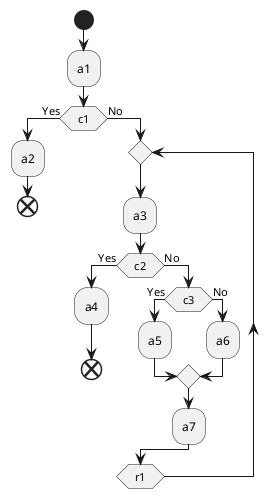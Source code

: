 {
  "sha1": "5mlpr0ztfam93yuop42l6gtor69dgla",
  "insertion": {
    "when": "2024-05-30T20:48:20.774Z",
    "url": "https://forum.plantuml.net/15354/activity-strange-glitch-repeat-loop",
    "user": "plantuml@gmail.com"
  }
}
@startuml
start
:a1;
    if (c1) then (Yes)
        :a2;
        end
    else (No)
        repeat
        :a3;
            if (c2) then (Yes)
                :a4;
                end
            else (No)
                if (c3) then (Yes)
                    :a5;
                else (No)
                    :a6;
                endif
                :a7;
            endif
        repeatwhile (r1)
        kill
    endif
@enduml

